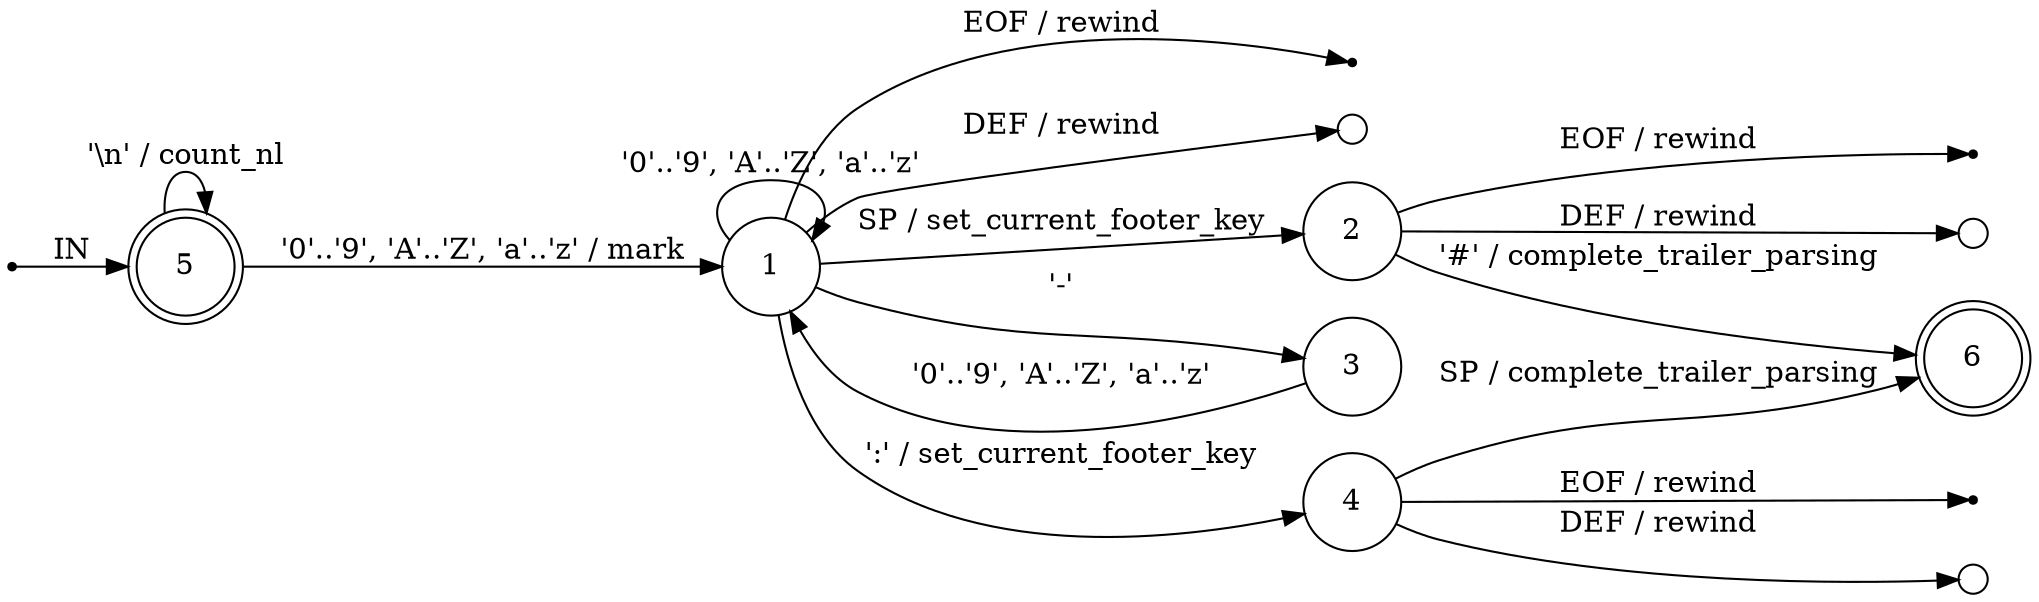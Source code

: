 digraph conventionalcommits {
	rankdir=LR;
	node [ shape = point ];
	ENTRY;
	eof_1;
	eof_2;
	eof_4;
	node [ shape = circle, height = 0.2 ];
	err_1 [ label=""];
	err_2 [ label=""];
	err_4 [ label=""];
	node [ fixedsize = true, height = 0.65, shape = doublecircle ];
	5;
	6;
	node [ shape = circle ];
	1 -> 2 [ label = "SP / set_current_footer_key" ];
	1 -> 3 [ label = "'-'" ];
	1 -> 1 [ label = "'0'..'9', 'A'..'Z', 'a'..'z'" ];
	1 -> 4 [ label = "':' / set_current_footer_key" ];
	1 -> err_1 [ label = "DEF / rewind" ];
	2 -> 6 [ label = "'#' / complete_trailer_parsing" ];
	2 -> err_2 [ label = "DEF / rewind" ];
	3 -> 1 [ label = "'0'..'9', 'A'..'Z', 'a'..'z'" ];
	4 -> 6 [ label = "SP / complete_trailer_parsing" ];
	4 -> err_4 [ label = "DEF / rewind" ];
	5 -> 5 [ label = "'\\n' / count_nl" ];
	5 -> 1 [ label = "'0'..'9', 'A'..'Z', 'a'..'z' / mark" ];
	ENTRY -> 5 [ label = "IN" ];
	1 -> eof_1 [ label = "EOF / rewind" ];
	2 -> eof_2 [ label = "EOF / rewind" ];
	4 -> eof_4 [ label = "EOF / rewind" ];
}
